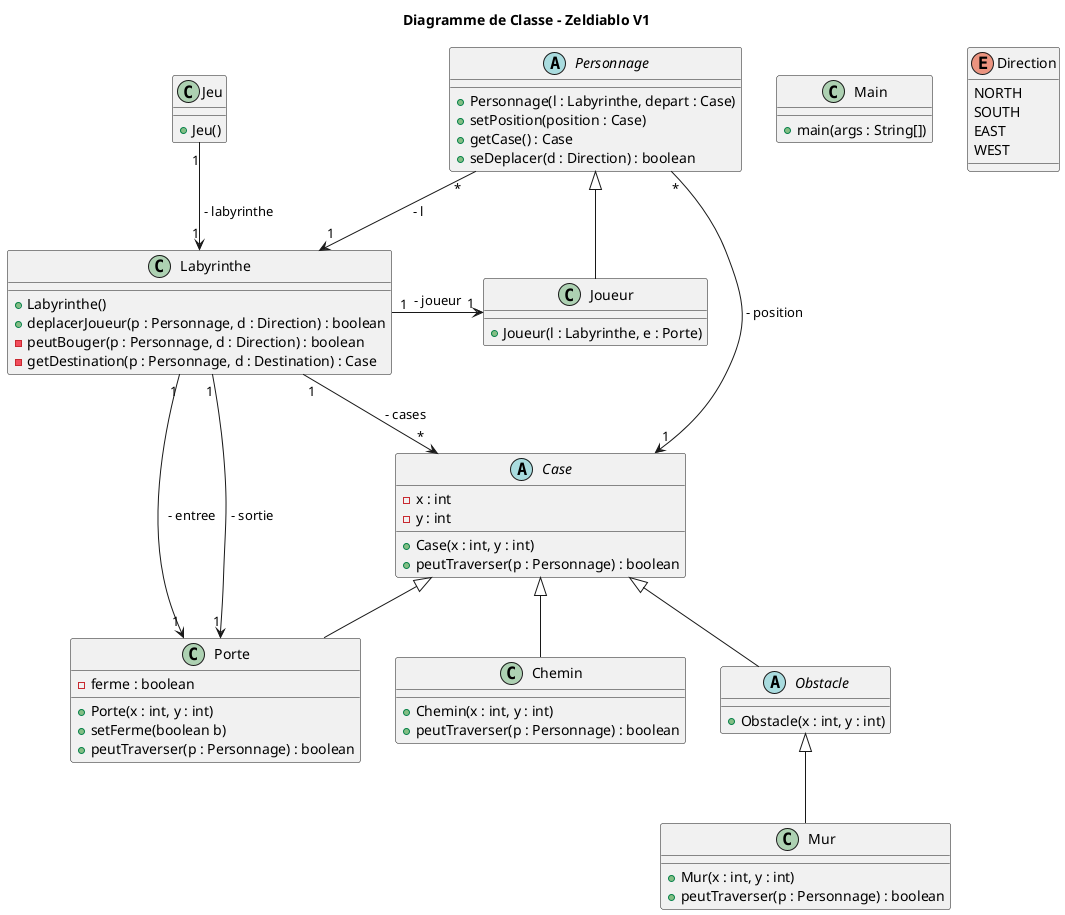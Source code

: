 @startuml

title Diagramme de Classe - Zeldiablo V1

class Jeu{
    + Jeu()
}

abstract class Personnage{
    + Personnage(l : Labyrinthe, depart : Case)
    + setPosition(position : Case)
    + getCase() : Case
    + seDeplacer(d : Direction) : boolean
}

class Labyrinthe{
    + Labyrinthe()
    + deplacerJoueur(p : Personnage, d : Direction) : boolean
    - peutBouger(p : Personnage, d : Direction) : boolean
    - getDestination(p : Personnage, d : Destination) : Case
}

class Main{
    +main(args : String[])
}

abstract class Case{
    - x : int
    - y : int
    + Case(x : int, y : int)
    + peutTraverser(p : Personnage) : boolean
}

class Chemin extends Case{
    + Chemin(x : int, y : int)
    + peutTraverser(p : Personnage) : boolean
}

abstract class Obstacle extends Case{
    + Obstacle(x : int, y : int)
}

class Mur extends Obstacle{
    + Mur(x : int, y : int)
    + peutTraverser(p : Personnage) : boolean
}

class Porte extends Case{
    - ferme : boolean
    + Porte(x : int, y : int)
    + setFerme(boolean b)
    + peutTraverser(p : Personnage) : boolean
}

class Joueur extends Personnage{
    + Joueur(l : Labyrinthe, e : Porte)
}

enum Direction{
    NORTH
    SOUTH
    EAST
    WEST
}

Jeu "1" --> "1" Labyrinthe: " - labyrinthe"
Labyrinthe "1" --> "1" Porte: " - entree "
Labyrinthe "1" --> "1" Porte: " - sortie "
Labyrinthe "1" --> "*" Case: " - cases "
Personnage "*" --> "1" Case: " - position "
Personnage "*" --> "1" Labyrinthe: " - l "
Labyrinthe "1" -left-> "1" Joueur: " - joueur "

@enduml
